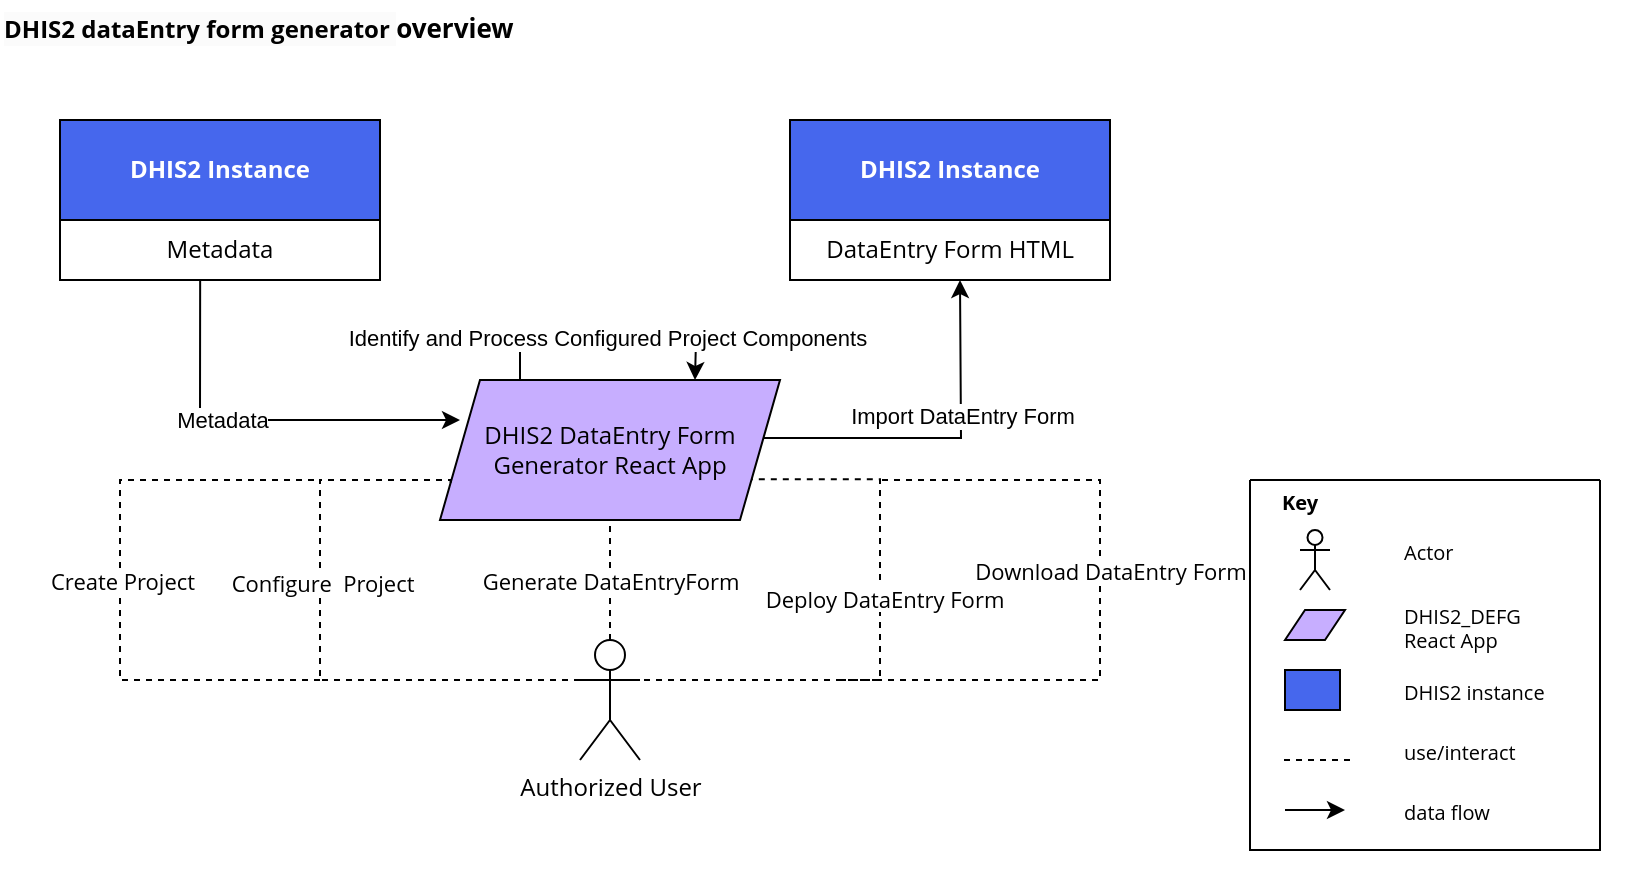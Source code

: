<mxfile version="24.2.2" type="device">
  <diagram id="6QnALVlf-DSxosij0cWo" name="Page-1">
    <mxGraphModel dx="794" dy="412" grid="1" gridSize="10" guides="1" tooltips="1" connect="1" arrows="1" fold="1" page="1" pageScale="1" pageWidth="850" pageHeight="1100" math="0" shadow="0">
      <root>
        <mxCell id="0" />
        <mxCell id="1" parent="0" />
        <mxCell id="2Ancmt6x9C42qY-UPaR4-1" value="&lt;span style=&quot;color: rgb(0, 0, 0); font-family: &amp;quot;open sans&amp;quot;; font-size: 13px; font-style: normal; letter-spacing: normal; text-align: left; text-indent: 0px; text-transform: none; word-spacing: 0px; display: inline; float: none; background-color: rgb(255, 255, 255);&quot;&gt;&lt;span style=&quot;font-family: &amp;quot;Open Sans&amp;quot;; font-size: 12px; text-align: center; background-color: rgb(251, 251, 251);&quot;&gt;DHIS2 dataEntry form generator &lt;/span&gt;overview&lt;/span&gt;" style="rounded=0;whiteSpace=wrap;html=1;verticalAlign=top;align=left;fontStyle=1;fontFamily=Open Sans;fontSource=https%3A%2F%2Ffonts.googleapis.com%2Fcss%3Ffamily%3DOpen%2BSans;strokeColor=none;" parent="1" vertex="1">
          <mxGeometry x="50" y="170" width="820" height="440" as="geometry" />
        </mxCell>
        <mxCell id="01d7cu6jli6Z_s7G_ZYt-1" value="DHIS2 Instance" style="rounded=0;whiteSpace=wrap;html=1;fontStyle=1;fontColor=#FFFFFF;fontFamily=Open Sans;fontSource=https%3A%2F%2Ffonts.googleapis.com%2Fcss%3Ffamily%3DOpen%2BSans;fillColor=#4667ED;" parent="1" vertex="1">
          <mxGeometry x="80" y="230" width="160" height="50" as="geometry" />
        </mxCell>
        <mxCell id="01d7cu6jli6Z_s7G_ZYt-2" value="Metadata" style="rounded=0;whiteSpace=wrap;html=1;fontFamily=Open Sans;fontSource=https%3A%2F%2Ffonts.googleapis.com%2Fcss%3Ffamily%3DOpen%2BSans;" parent="1" vertex="1">
          <mxGeometry x="80" y="280" width="160" height="30" as="geometry" />
        </mxCell>
        <mxCell id="01d7cu6jli6Z_s7G_ZYt-5" value="DHIS2 Instance" style="rounded=0;whiteSpace=wrap;html=1;fontStyle=1;fontColor=#FFFFFF;fontFamily=Open Sans;fontSource=https%3A%2F%2Ffonts.googleapis.com%2Fcss%3Ffamily%3DOpen%2BSans;fillColor=#4667ED;" parent="1" vertex="1">
          <mxGeometry x="445" y="230" width="160" height="50" as="geometry" />
        </mxCell>
        <mxCell id="01d7cu6jli6Z_s7G_ZYt-6" value="DataEntry Form HTML" style="rounded=0;whiteSpace=wrap;html=1;fontFamily=Open Sans;fontSource=https%3A%2F%2Ffonts.googleapis.com%2Fcss%3Ffamily%3DOpen%2BSans;" parent="1" vertex="1">
          <mxGeometry x="445" y="280" width="160" height="30" as="geometry" />
        </mxCell>
        <mxCell id="xb9v2vTwE0MWzKSL4Wqm-12" style="edgeStyle=orthogonalEdgeStyle;rounded=0;orthogonalLoop=1;jettySize=auto;html=1;exitX=0.947;exitY=0.414;exitDx=0;exitDy=0;exitPerimeter=0;" edge="1" parent="1" source="01d7cu6jli6Z_s7G_ZYt-7">
          <mxGeometry relative="1" as="geometry">
            <mxPoint x="500" y="535" as="sourcePoint" />
            <mxPoint x="530" y="310" as="targetPoint" />
          </mxGeometry>
        </mxCell>
        <mxCell id="xb9v2vTwE0MWzKSL4Wqm-13" value="Import DataEntry Form" style="edgeLabel;html=1;align=center;verticalAlign=middle;resizable=0;points=[];" vertex="1" connectable="0" parent="xb9v2vTwE0MWzKSL4Wqm-12">
          <mxGeometry x="0.238" relative="1" as="geometry">
            <mxPoint as="offset" />
          </mxGeometry>
        </mxCell>
        <mxCell id="01d7cu6jli6Z_s7G_ZYt-7" value="DHIS2 DataEntry Form Generator React App" style="shape=parallelogram;perimeter=parallelogramPerimeter;whiteSpace=wrap;html=1;fixedSize=1;fontFamily=Open Sans;fontSource=https%3A%2F%2Ffonts.googleapis.com%2Fcss%3Ffamily%3DOpen%2BSans;fillColor=#C7AEFF;" parent="1" vertex="1">
          <mxGeometry x="270" y="360" width="170" height="70" as="geometry" />
        </mxCell>
        <mxCell id="01d7cu6jli6Z_s7G_ZYt-16" style="edgeStyle=orthogonalEdgeStyle;rounded=0;orthogonalLoop=1;jettySize=auto;html=1;exitX=0.5;exitY=0;exitDx=0;exitDy=0;exitPerimeter=0;entryX=0.5;entryY=1;entryDx=0;entryDy=0;dashed=1;fontColor=#FFFFFF;endArrow=none;endFill=0;fontFamily=Open Sans;fontSource=https%3A%2F%2Ffonts.googleapis.com%2Fcss%3Ffamily%3DOpen%2BSans;" parent="1" source="01d7cu6jli6Z_s7G_ZYt-14" target="01d7cu6jli6Z_s7G_ZYt-7" edge="1">
          <mxGeometry relative="1" as="geometry" />
        </mxCell>
        <mxCell id="01d7cu6jli6Z_s7G_ZYt-19" value="&lt;font color=&quot;#000000&quot;&gt;Generate DataEntryForm&lt;/font&gt;" style="edgeLabel;html=1;align=center;verticalAlign=middle;resizable=0;points=[];fontColor=#FFFFFF;fontFamily=Open Sans;fontSource=https%3A%2F%2Ffonts.googleapis.com%2Fcss%3Ffamily%3DOpen%2BSans;" parent="01d7cu6jli6Z_s7G_ZYt-16" vertex="1" connectable="0">
          <mxGeometry x="0.205" y="-1" relative="1" as="geometry">
            <mxPoint x="-1" y="6" as="offset" />
          </mxGeometry>
        </mxCell>
        <mxCell id="01d7cu6jli6Z_s7G_ZYt-14" value="&lt;font color=&quot;#000000&quot;&gt;Authorized User&lt;/font&gt;" style="shape=umlActor;verticalLabelPosition=bottom;verticalAlign=top;html=1;outlineConnect=0;fillColor=#ffffff;fontColor=#FFFFFF;fontFamily=Open Sans;fontSource=https%3A%2F%2Ffonts.googleapis.com%2Fcss%3Ffamily%3DOpen%2BSans;" parent="1" vertex="1">
          <mxGeometry x="340" y="490" width="30" height="60" as="geometry" />
        </mxCell>
        <mxCell id="01d7cu6jli6Z_s7G_ZYt-43" value="&lt;font color=&quot;#000000&quot;&gt;Key&lt;/font&gt;" style="text;html=1;strokeColor=none;fillColor=none;align=center;verticalAlign=middle;whiteSpace=wrap;rounded=0;fontSize=10;fontColor=#FFFFFF;fontStyle=1;fontFamily=Open Sans;fontSource=https%3A%2F%2Ffonts.googleapis.com%2Fcss%3Ffamily%3DOpen%2BSans;" parent="1" vertex="1">
          <mxGeometry x="680" y="410" width="40" height="20" as="geometry" />
        </mxCell>
        <mxCell id="xb9v2vTwE0MWzKSL4Wqm-1" value="" style="swimlane;startSize=0;" vertex="1" parent="1">
          <mxGeometry x="675" y="410" width="175" height="185" as="geometry" />
        </mxCell>
        <mxCell id="01d7cu6jli6Z_s7G_ZYt-30" value="&lt;font color=&quot;#000000&quot;&gt;Actor&lt;/font&gt;" style="text;html=1;strokeColor=none;fillColor=none;align=left;verticalAlign=middle;whiteSpace=wrap;rounded=0;fontSize=10;fontColor=#FFFFFF;fontFamily=Open Sans;fontSource=https%3A%2F%2Ffonts.googleapis.com%2Fcss%3Ffamily%3DOpen%2BSans;" parent="xb9v2vTwE0MWzKSL4Wqm-1" vertex="1">
          <mxGeometry x="75" y="25" width="40" height="20" as="geometry" />
        </mxCell>
        <mxCell id="01d7cu6jli6Z_s7G_ZYt-29" value="" style="shape=umlActor;verticalLabelPosition=bottom;verticalAlign=top;html=1;outlineConnect=0;fillColor=#ffffff;fontColor=#FFFFFF;fontFamily=Open Sans;fontSource=https%3A%2F%2Ffonts.googleapis.com%2Fcss%3Ffamily%3DOpen%2BSans;" parent="xb9v2vTwE0MWzKSL4Wqm-1" vertex="1">
          <mxGeometry x="25" y="25" width="15" height="30" as="geometry" />
        </mxCell>
        <mxCell id="xb9v2vTwE0MWzKSL4Wqm-19" value="" style="shape=parallelogram;perimeter=parallelogramPerimeter;whiteSpace=wrap;html=1;fixedSize=1;size=10;fontFamily=Open Sans;fontSource=https://fonts.googleapis.com/css?family=Open+Sans;fillColor=#C7AEFF;" vertex="1" parent="xb9v2vTwE0MWzKSL4Wqm-1">
          <mxGeometry x="17.5" y="65" width="30" height="15" as="geometry" />
        </mxCell>
        <mxCell id="01d7cu6jli6Z_s7G_ZYt-34" value="&lt;font color=&quot;#000000&quot;&gt;DHIS2_DEFG React App&lt;/font&gt;" style="text;html=1;strokeColor=none;fillColor=none;align=left;verticalAlign=middle;whiteSpace=wrap;rounded=0;fontSize=10;fontColor=#FFFFFF;fontFamily=Open Sans;fontSource=https%3A%2F%2Ffonts.googleapis.com%2Fcss%3Ffamily%3DOpen%2BSans;" parent="xb9v2vTwE0MWzKSL4Wqm-1" vertex="1">
          <mxGeometry x="75" y="62.5" width="40" height="20" as="geometry" />
        </mxCell>
        <mxCell id="01d7cu6jli6Z_s7G_ZYt-35" value="" style="rounded=0;whiteSpace=wrap;html=1;fontStyle=1;fontColor=#FFFFFF;fontFamily=Open Sans;fontSource=https%3A%2F%2Ffonts.googleapis.com%2Fcss%3Ffamily%3DOpen%2BSans;fillColor=#4667ED;" parent="xb9v2vTwE0MWzKSL4Wqm-1" vertex="1">
          <mxGeometry x="17.5" y="95" width="27.5" height="20" as="geometry" />
        </mxCell>
        <mxCell id="01d7cu6jli6Z_s7G_ZYt-39" value="&lt;font color=&quot;#000000&quot;&gt;use/interact&lt;/font&gt;" style="text;html=1;strokeColor=none;fillColor=none;align=left;verticalAlign=middle;whiteSpace=wrap;rounded=0;fontSize=10;fontColor=#FFFFFF;fontFamily=Open Sans;fontSource=https%3A%2F%2Ffonts.googleapis.com%2Fcss%3Ffamily%3DOpen%2BSans;" parent="xb9v2vTwE0MWzKSL4Wqm-1" vertex="1">
          <mxGeometry x="75" y="125" width="40" height="20" as="geometry" />
        </mxCell>
        <mxCell id="01d7cu6jli6Z_s7G_ZYt-40" style="edgeStyle=orthogonalEdgeStyle;rounded=0;orthogonalLoop=1;jettySize=auto;html=1;fontFamily=Open Sans;fontSource=https%3A%2F%2Ffonts.googleapis.com%2Fcss%3Ffamily%3DOpen%2BSans;" parent="xb9v2vTwE0MWzKSL4Wqm-1" edge="1">
          <mxGeometry relative="1" as="geometry">
            <mxPoint x="17.5" y="165" as="sourcePoint" />
            <mxPoint x="47.5" y="165" as="targetPoint" />
            <Array as="points">
              <mxPoint x="27.5" y="165" />
              <mxPoint x="27.5" y="165" />
            </Array>
          </mxGeometry>
        </mxCell>
        <mxCell id="01d7cu6jli6Z_s7G_ZYt-41" value="&lt;font color=&quot;#000000&quot;&gt;&lt;br&gt;&lt;/font&gt;" style="edgeLabel;html=1;align=center;verticalAlign=middle;resizable=0;points=[];fontColor=#FFFFFF;fontFamily=Open Sans;fontSource=https%3A%2F%2Ffonts.googleapis.com%2Fcss%3Ffamily%3DOpen%2BSans;" parent="01d7cu6jli6Z_s7G_ZYt-40" vertex="1" connectable="0">
          <mxGeometry x="-0.191" y="1" relative="1" as="geometry">
            <mxPoint x="46.74" y="-17.49" as="offset" />
          </mxGeometry>
        </mxCell>
        <mxCell id="01d7cu6jli6Z_s7G_ZYt-42" value="&lt;font color=&quot;#000000&quot;&gt;data flow&lt;/font&gt;" style="text;html=1;strokeColor=none;fillColor=none;align=left;verticalAlign=middle;whiteSpace=wrap;rounded=0;fontSize=10;fontColor=#FFFFFF;fontFamily=Open Sans;fontSource=https%3A%2F%2Ffonts.googleapis.com%2Fcss%3Ffamily%3DOpen%2BSans;" parent="xb9v2vTwE0MWzKSL4Wqm-1" vertex="1">
          <mxGeometry x="75" y="155" width="50" height="20" as="geometry" />
        </mxCell>
        <mxCell id="01d7cu6jli6Z_s7G_ZYt-36" value="&lt;font color=&quot;#000000&quot;&gt;DHIS2 instance&amp;nbsp;&lt;/font&gt;" style="text;html=1;strokeColor=none;fillColor=none;align=left;verticalAlign=middle;whiteSpace=wrap;rounded=0;fontSize=10;fontColor=#FFFFFF;fontFamily=Open Sans;fontSource=https%3A%2F%2Ffonts.googleapis.com%2Fcss%3Ffamily%3DOpen%2BSans;" parent="xb9v2vTwE0MWzKSL4Wqm-1" vertex="1">
          <mxGeometry x="75" y="95" width="75" height="20" as="geometry" />
        </mxCell>
        <mxCell id="01d7cu6jli6Z_s7G_ZYt-37" style="edgeStyle=orthogonalEdgeStyle;rounded=0;orthogonalLoop=1;jettySize=auto;html=1;entryX=1;entryY=0.5;entryDx=0;entryDy=0;entryPerimeter=0;fontColor=#FFFFFF;dashed=1;endArrow=none;endFill=0;fontFamily=Open Sans;fontSource=https%3A%2F%2Ffonts.googleapis.com%2Fcss%3Ffamily%3DOpen%2BSans;" parent="xb9v2vTwE0MWzKSL4Wqm-1" edge="1">
          <mxGeometry relative="1" as="geometry">
            <mxPoint x="50" y="140" as="sourcePoint" />
            <mxPoint x="15" y="140" as="targetPoint" />
          </mxGeometry>
        </mxCell>
        <mxCell id="xb9v2vTwE0MWzKSL4Wqm-6" value="" style="endArrow=classic;html=1;rounded=0;entryX=0.75;entryY=0;entryDx=0;entryDy=0;" edge="1" parent="1" target="01d7cu6jli6Z_s7G_ZYt-7">
          <mxGeometry width="50" height="50" relative="1" as="geometry">
            <mxPoint x="310" y="360" as="sourcePoint" />
            <mxPoint x="360" y="310" as="targetPoint" />
            <Array as="points">
              <mxPoint x="310" y="340" />
              <mxPoint x="398" y="340" />
            </Array>
          </mxGeometry>
        </mxCell>
        <mxCell id="xb9v2vTwE0MWzKSL4Wqm-7" value="Identify and Process Configured Project Components&amp;nbsp;" style="edgeLabel;html=1;align=center;verticalAlign=middle;resizable=0;points=[];" vertex="1" connectable="0" parent="xb9v2vTwE0MWzKSL4Wqm-6">
          <mxGeometry x="0.016" y="1" relative="1" as="geometry">
            <mxPoint as="offset" />
          </mxGeometry>
        </mxCell>
        <mxCell id="xb9v2vTwE0MWzKSL4Wqm-8" style="edgeStyle=orthogonalEdgeStyle;rounded=0;orthogonalLoop=1;jettySize=auto;html=1;exitX=0;exitY=0.333;exitDx=0;exitDy=0;exitPerimeter=0;dashed=1;fontColor=#FFFFFF;endArrow=none;endFill=0;fontFamily=Open Sans;fontSource=https%3A%2F%2Ffonts.googleapis.com%2Fcss%3Ffamily%3DOpen%2BSans;entryX=0;entryY=0.75;entryDx=0;entryDy=0;" edge="1" parent="1" source="01d7cu6jli6Z_s7G_ZYt-14" target="01d7cu6jli6Z_s7G_ZYt-7">
          <mxGeometry relative="1" as="geometry">
            <mxPoint x="365" y="500" as="sourcePoint" />
            <mxPoint x="530" y="320" as="targetPoint" />
            <Array as="points">
              <mxPoint x="210" y="510" />
              <mxPoint x="210" y="410" />
              <mxPoint x="275" y="410" />
            </Array>
          </mxGeometry>
        </mxCell>
        <mxCell id="xb9v2vTwE0MWzKSL4Wqm-9" value="&lt;font color=&quot;#000000&quot;&gt;Configure&amp;nbsp; Project&lt;/font&gt;" style="edgeLabel;html=1;align=center;verticalAlign=middle;resizable=0;points=[];fontColor=#FFFFFF;fontFamily=Open Sans;fontSource=https%3A%2F%2Ffonts.googleapis.com%2Fcss%3Ffamily%3DOpen%2BSans;" vertex="1" connectable="0" parent="xb9v2vTwE0MWzKSL4Wqm-8">
          <mxGeometry x="0.205" y="-1" relative="1" as="geometry">
            <mxPoint as="offset" />
          </mxGeometry>
        </mxCell>
        <mxCell id="xb9v2vTwE0MWzKSL4Wqm-10" style="edgeStyle=orthogonalEdgeStyle;rounded=0;orthogonalLoop=1;jettySize=auto;html=1;dashed=1;fontColor=#FFFFFF;endArrow=none;endFill=0;fontFamily=Open Sans;fontSource=https%3A%2F%2Ffonts.googleapis.com%2Fcss%3Ffamily%3DOpen%2BSans;exitX=1;exitY=0.333;exitDx=0;exitDy=0;exitPerimeter=0;entryX=1;entryY=0.75;entryDx=0;entryDy=0;" edge="1" parent="1" target="01d7cu6jli6Z_s7G_ZYt-7">
          <mxGeometry relative="1" as="geometry">
            <mxPoint x="360" y="510" as="sourcePoint" />
            <mxPoint x="440" y="410" as="targetPoint" />
            <Array as="points">
              <mxPoint x="490" y="510" />
              <mxPoint x="490" y="410" />
            </Array>
          </mxGeometry>
        </mxCell>
        <mxCell id="xb9v2vTwE0MWzKSL4Wqm-11" value="&lt;font color=&quot;#000000&quot;&gt;Deploy DataEntry Form&lt;/font&gt;" style="edgeLabel;html=1;align=center;verticalAlign=middle;resizable=0;points=[];fontColor=#FFFFFF;fontFamily=Open Sans;fontSource=https%3A%2F%2Ffonts.googleapis.com%2Fcss%3Ffamily%3DOpen%2BSans;" vertex="1" connectable="0" parent="xb9v2vTwE0MWzKSL4Wqm-10">
          <mxGeometry x="0.205" y="-1" relative="1" as="geometry">
            <mxPoint x="1" y="6" as="offset" />
          </mxGeometry>
        </mxCell>
        <mxCell id="xb9v2vTwE0MWzKSL4Wqm-20" value="" style="endArrow=classic;html=1;rounded=0;exitX=0.438;exitY=1;exitDx=0;exitDy=0;exitPerimeter=0;" edge="1" parent="1" source="01d7cu6jli6Z_s7G_ZYt-2">
          <mxGeometry width="50" height="50" relative="1" as="geometry">
            <mxPoint x="90" y="367.654" as="sourcePoint" />
            <mxPoint x="280" y="380" as="targetPoint" />
            <Array as="points">
              <mxPoint x="150" y="380" />
            </Array>
          </mxGeometry>
        </mxCell>
        <mxCell id="xb9v2vTwE0MWzKSL4Wqm-21" value="Metadata" style="edgeLabel;html=1;align=center;verticalAlign=middle;resizable=0;points=[];" vertex="1" connectable="0" parent="xb9v2vTwE0MWzKSL4Wqm-20">
          <mxGeometry x="-0.19" relative="1" as="geometry">
            <mxPoint as="offset" />
          </mxGeometry>
        </mxCell>
        <mxCell id="xb9v2vTwE0MWzKSL4Wqm-24" style="edgeStyle=orthogonalEdgeStyle;rounded=0;orthogonalLoop=1;jettySize=auto;html=1;dashed=1;fontColor=#FFFFFF;endArrow=none;endFill=0;fontFamily=Open Sans;fontSource=https%3A%2F%2Ffonts.googleapis.com%2Fcss%3Ffamily%3DOpen%2BSans;" edge="1" parent="1">
          <mxGeometry relative="1" as="geometry">
            <mxPoint x="210" y="510" as="sourcePoint" />
            <mxPoint x="210" y="410" as="targetPoint" />
            <Array as="points">
              <mxPoint x="110" y="510" />
              <mxPoint x="110" y="410" />
            </Array>
          </mxGeometry>
        </mxCell>
        <mxCell id="xb9v2vTwE0MWzKSL4Wqm-25" value="&lt;font color=&quot;#000000&quot;&gt;Create Project&lt;/font&gt;" style="edgeLabel;html=1;align=center;verticalAlign=middle;resizable=0;points=[];fontColor=#FFFFFF;fontFamily=Open Sans;fontSource=https%3A%2F%2Ffonts.googleapis.com%2Fcss%3Ffamily%3DOpen%2BSans;" vertex="1" connectable="0" parent="xb9v2vTwE0MWzKSL4Wqm-24">
          <mxGeometry x="0.205" y="-1" relative="1" as="geometry">
            <mxPoint y="31" as="offset" />
          </mxGeometry>
        </mxCell>
        <mxCell id="xb9v2vTwE0MWzKSL4Wqm-28" style="edgeStyle=orthogonalEdgeStyle;rounded=0;orthogonalLoop=1;jettySize=auto;html=1;dashed=1;fontColor=#FFFFFF;endArrow=none;endFill=0;fontFamily=Open Sans;fontSource=https%3A%2F%2Ffonts.googleapis.com%2Fcss%3Ffamily%3DOpen%2BSans;exitX=1;exitY=0.333;exitDx=0;exitDy=0;exitPerimeter=0;" edge="1" parent="1">
          <mxGeometry relative="1" as="geometry">
            <mxPoint x="470" y="510" as="sourcePoint" />
            <mxPoint x="490" y="410" as="targetPoint" />
            <Array as="points">
              <mxPoint x="600" y="510" />
              <mxPoint x="600" y="410" />
            </Array>
          </mxGeometry>
        </mxCell>
        <mxCell id="xb9v2vTwE0MWzKSL4Wqm-29" value="&lt;font color=&quot;#000000&quot;&gt;Download DataEntry Form&lt;/font&gt;" style="edgeLabel;html=1;align=center;verticalAlign=middle;resizable=0;points=[];fontColor=#FFFFFF;fontFamily=Open Sans;fontSource=https%3A%2F%2Ffonts.googleapis.com%2Fcss%3Ffamily%3DOpen%2BSans;" vertex="1" connectable="0" parent="xb9v2vTwE0MWzKSL4Wqm-28">
          <mxGeometry x="0.205" y="-1" relative="1" as="geometry">
            <mxPoint x="4" y="20" as="offset" />
          </mxGeometry>
        </mxCell>
      </root>
    </mxGraphModel>
  </diagram>
</mxfile>

